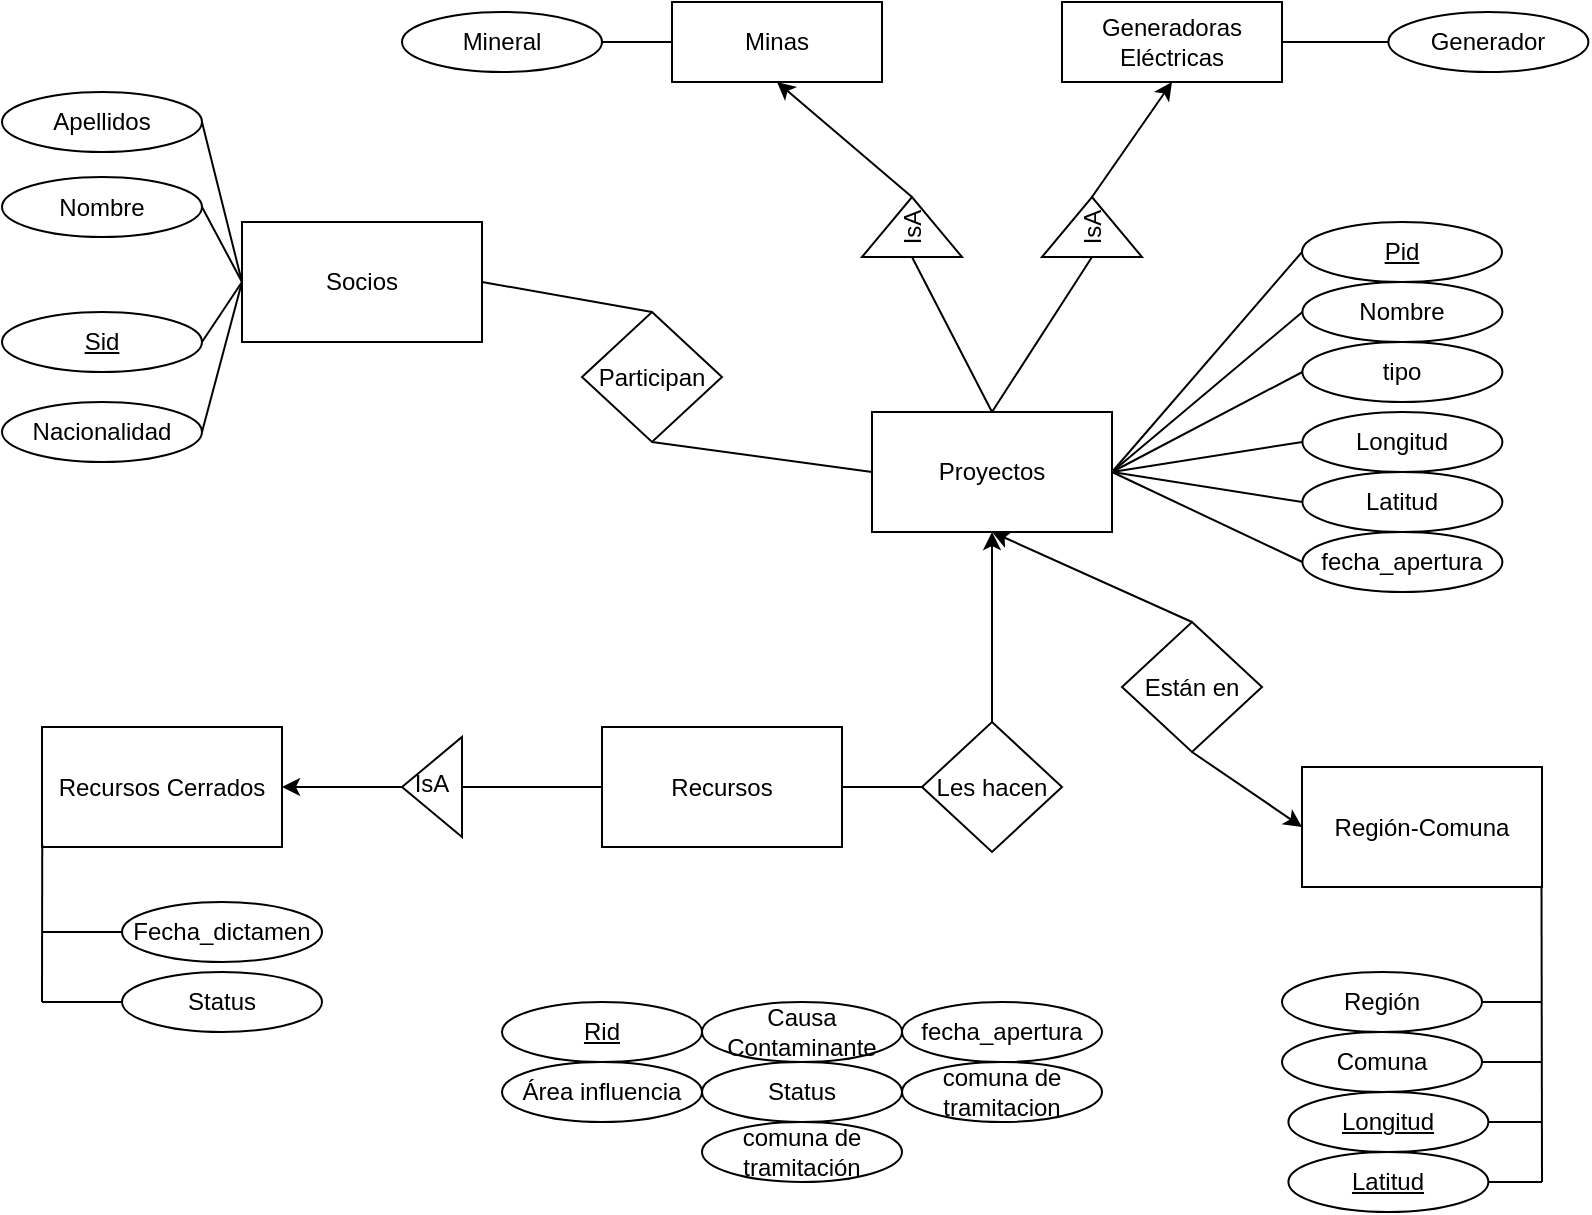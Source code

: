 <mxfile version="11.2.8" type="device" pages="1"><diagram id="NqNRr_wshmghNcKNnlrF" name="Page-1"><mxGraphModel dx="133" dy="131" grid="1" gridSize="10" guides="1" tooltips="1" connect="1" arrows="1" fold="1" page="1" pageScale="1" pageWidth="827" pageHeight="1169" math="0" shadow="0"><root><mxCell id="0"/><mxCell id="1" parent="0"/><mxCell id="XnEwrChghbCDKJ8Ypc3v-1" value="Socios" style="rounded=0;whiteSpace=wrap;html=1;" vertex="1" parent="1"><mxGeometry x="120" y="130" width="120" height="60" as="geometry"/></mxCell><mxCell id="XnEwrChghbCDKJ8Ypc3v-2" value="&lt;u&gt;Sid&lt;/u&gt;" style="ellipse;whiteSpace=wrap;html=1;" vertex="1" parent="1"><mxGeometry y="175" width="100" height="30" as="geometry"/></mxCell><mxCell id="XnEwrChghbCDKJ8Ypc3v-3" value="Nombre" style="ellipse;whiteSpace=wrap;html=1;" vertex="1" parent="1"><mxGeometry y="107.5" width="100" height="30" as="geometry"/></mxCell><mxCell id="XnEwrChghbCDKJ8Ypc3v-4" value="Apellidos" style="ellipse;whiteSpace=wrap;html=1;" vertex="1" parent="1"><mxGeometry y="65" width="100" height="30" as="geometry"/></mxCell><mxCell id="XnEwrChghbCDKJ8Ypc3v-5" value="Nacionalidad" style="ellipse;whiteSpace=wrap;html=1;" vertex="1" parent="1"><mxGeometry y="220" width="100" height="30" as="geometry"/></mxCell><mxCell id="XnEwrChghbCDKJ8Ypc3v-6" value="Participan" style="rhombus;whiteSpace=wrap;html=1;" vertex="1" parent="1"><mxGeometry x="290" y="175" width="70" height="65" as="geometry"/></mxCell><mxCell id="XnEwrChghbCDKJ8Ypc3v-7" value="Proyectos" style="rounded=0;whiteSpace=wrap;html=1;" vertex="1" parent="1"><mxGeometry x="435" y="225" width="120" height="60" as="geometry"/></mxCell><mxCell id="XnEwrChghbCDKJ8Ypc3v-8" value="IsA" style="triangle;whiteSpace=wrap;html=1;rotation=-90;" vertex="1" parent="1"><mxGeometry x="440" y="107.5" width="30" height="50" as="geometry"/></mxCell><mxCell id="XnEwrChghbCDKJ8Ypc3v-9" value="IsA" style="triangle;whiteSpace=wrap;html=1;rotation=-90;" vertex="1" parent="1"><mxGeometry x="530" y="107.5" width="30" height="50" as="geometry"/></mxCell><mxCell id="XnEwrChghbCDKJ8Ypc3v-10" value="Minas" style="rounded=0;whiteSpace=wrap;html=1;" vertex="1" parent="1"><mxGeometry x="335" y="20" width="105" height="40" as="geometry"/></mxCell><mxCell id="XnEwrChghbCDKJ8Ypc3v-11" value="Generadoras Eléctricas" style="rounded=0;whiteSpace=wrap;html=1;" vertex="1" parent="1"><mxGeometry x="530" y="20" width="110" height="40" as="geometry"/></mxCell><mxCell id="XnEwrChghbCDKJ8Ypc3v-12" value="Mineral" style="ellipse;whiteSpace=wrap;html=1;" vertex="1" parent="1"><mxGeometry x="200" y="25" width="100" height="30" as="geometry"/></mxCell><mxCell id="XnEwrChghbCDKJ8Ypc3v-14" value="Generador" style="ellipse;whiteSpace=wrap;html=1;" vertex="1" parent="1"><mxGeometry x="693.2" y="25" width="100" height="30" as="geometry"/></mxCell><mxCell id="XnEwrChghbCDKJ8Ypc3v-15" value="&lt;u&gt;Pid&lt;/u&gt;" style="ellipse;whiteSpace=wrap;html=1;" vertex="1" parent="1"><mxGeometry x="650" y="130" width="100" height="30" as="geometry"/></mxCell><mxCell id="XnEwrChghbCDKJ8Ypc3v-17" value="Nombre" style="ellipse;whiteSpace=wrap;html=1;" vertex="1" parent="1"><mxGeometry x="650.2" y="160" width="100" height="30" as="geometry"/></mxCell><mxCell id="XnEwrChghbCDKJ8Ypc3v-18" value="tipo" style="ellipse;whiteSpace=wrap;html=1;" vertex="1" parent="1"><mxGeometry x="650.2" y="190" width="100" height="30" as="geometry"/></mxCell><mxCell id="XnEwrChghbCDKJ8Ypc3v-19" value="Longitud" style="ellipse;whiteSpace=wrap;html=1;" vertex="1" parent="1"><mxGeometry x="650.2" y="225" width="100" height="30" as="geometry"/></mxCell><mxCell id="XnEwrChghbCDKJ8Ypc3v-20" value="Latitud" style="ellipse;whiteSpace=wrap;html=1;" vertex="1" parent="1"><mxGeometry x="650.2" y="255" width="100" height="30" as="geometry"/></mxCell><mxCell id="XnEwrChghbCDKJ8Ypc3v-21" value="fecha_apertura" style="ellipse;whiteSpace=wrap;html=1;" vertex="1" parent="1"><mxGeometry x="650.2" y="285" width="100" height="30" as="geometry"/></mxCell><mxCell id="XnEwrChghbCDKJ8Ypc3v-23" value="Les hacen" style="rhombus;whiteSpace=wrap;html=1;" vertex="1" parent="1"><mxGeometry x="460" y="380" width="70" height="65" as="geometry"/></mxCell><mxCell id="XnEwrChghbCDKJ8Ypc3v-24" value="Recursos" style="rounded=0;whiteSpace=wrap;html=1;" vertex="1" parent="1"><mxGeometry x="300" y="382.5" width="120" height="60" as="geometry"/></mxCell><mxCell id="XnEwrChghbCDKJ8Ypc3v-26" value="Recursos Cerrados" style="rounded=0;whiteSpace=wrap;html=1;" vertex="1" parent="1"><mxGeometry x="20" y="382.5" width="120" height="60" as="geometry"/></mxCell><mxCell id="XnEwrChghbCDKJ8Ypc3v-27" value="Fecha_dictamen" style="ellipse;whiteSpace=wrap;html=1;" vertex="1" parent="1"><mxGeometry x="60" y="470" width="100" height="30" as="geometry"/></mxCell><mxCell id="XnEwrChghbCDKJ8Ypc3v-28" value="Status" style="ellipse;whiteSpace=wrap;html=1;" vertex="1" parent="1"><mxGeometry x="60" y="505" width="100" height="30" as="geometry"/></mxCell><mxCell id="XnEwrChghbCDKJ8Ypc3v-29" value="&lt;u&gt;Rid&lt;/u&gt;" style="ellipse;whiteSpace=wrap;html=1;" vertex="1" parent="1"><mxGeometry x="250" y="520" width="100" height="30" as="geometry"/></mxCell><mxCell id="XnEwrChghbCDKJ8Ypc3v-30" value="Causa Contaminante" style="ellipse;whiteSpace=wrap;html=1;" vertex="1" parent="1"><mxGeometry x="350" y="520" width="100" height="30" as="geometry"/></mxCell><mxCell id="XnEwrChghbCDKJ8Ypc3v-31" value="Área influencia" style="ellipse;whiteSpace=wrap;html=1;" vertex="1" parent="1"><mxGeometry x="250" y="550" width="100" height="30" as="geometry"/></mxCell><mxCell id="XnEwrChghbCDKJ8Ypc3v-32" value="Status" style="ellipse;whiteSpace=wrap;html=1;" vertex="1" parent="1"><mxGeometry x="350" y="550" width="100" height="30" as="geometry"/></mxCell><mxCell id="XnEwrChghbCDKJ8Ypc3v-33" value="fecha_apertura" style="ellipse;whiteSpace=wrap;html=1;" vertex="1" parent="1"><mxGeometry x="450" y="520" width="100" height="30" as="geometry"/></mxCell><mxCell id="XnEwrChghbCDKJ8Ypc3v-34" value="comuna de tramitacion" style="ellipse;whiteSpace=wrap;html=1;" vertex="1" parent="1"><mxGeometry x="450" y="550" width="100" height="30" as="geometry"/></mxCell><mxCell id="XnEwrChghbCDKJ8Ypc3v-35" value="comuna de tramitación" style="ellipse;whiteSpace=wrap;html=1;" vertex="1" parent="1"><mxGeometry x="350" y="580" width="100" height="30" as="geometry"/></mxCell><mxCell id="XnEwrChghbCDKJ8Ypc3v-37" value="Región-Comuna" style="rounded=0;whiteSpace=wrap;html=1;" vertex="1" parent="1"><mxGeometry x="650" y="402.5" width="120" height="60" as="geometry"/></mxCell><mxCell id="XnEwrChghbCDKJ8Ypc3v-39" value="Están en" style="rhombus;whiteSpace=wrap;html=1;" vertex="1" parent="1"><mxGeometry x="560" y="330" width="70" height="65" as="geometry"/></mxCell><mxCell id="XnEwrChghbCDKJ8Ypc3v-40" value="Región" style="ellipse;whiteSpace=wrap;html=1;" vertex="1" parent="1"><mxGeometry x="640" y="505" width="100" height="30" as="geometry"/></mxCell><mxCell id="XnEwrChghbCDKJ8Ypc3v-41" value="Comuna" style="ellipse;whiteSpace=wrap;html=1;" vertex="1" parent="1"><mxGeometry x="640" y="535" width="100" height="30" as="geometry"/></mxCell><mxCell id="XnEwrChghbCDKJ8Ypc3v-42" value="Longitud" style="ellipse;whiteSpace=wrap;html=1;fontStyle=4" vertex="1" parent="1"><mxGeometry x="643.2" y="565" width="100" height="30" as="geometry"/></mxCell><mxCell id="XnEwrChghbCDKJ8Ypc3v-43" value="Latitud" style="ellipse;whiteSpace=wrap;html=1;fontStyle=4" vertex="1" parent="1"><mxGeometry x="643.2" y="595" width="100" height="30" as="geometry"/></mxCell><mxCell id="XnEwrChghbCDKJ8Ypc3v-45" value="" style="endArrow=none;html=1;entryX=1;entryY=0.5;entryDx=0;entryDy=0;exitX=0.5;exitY=0;exitDx=0;exitDy=0;" edge="1" parent="1" source="XnEwrChghbCDKJ8Ypc3v-6" target="XnEwrChghbCDKJ8Ypc3v-1"><mxGeometry width="50" height="50" relative="1" as="geometry"><mxPoint x="240" y="310" as="sourcePoint"/><mxPoint x="290" y="260" as="targetPoint"/></mxGeometry></mxCell><mxCell id="XnEwrChghbCDKJ8Ypc3v-46" value="" style="endArrow=none;html=1;entryX=0.5;entryY=1;entryDx=0;entryDy=0;exitX=0;exitY=0.5;exitDx=0;exitDy=0;" edge="1" parent="1" source="XnEwrChghbCDKJ8Ypc3v-7" target="XnEwrChghbCDKJ8Ypc3v-6"><mxGeometry width="50" height="50" relative="1" as="geometry"><mxPoint x="300" y="232.5" as="sourcePoint"/><mxPoint x="250" y="170" as="targetPoint"/></mxGeometry></mxCell><mxCell id="XnEwrChghbCDKJ8Ypc3v-47" value="" style="endArrow=none;html=1;entryX=0;entryY=0.5;entryDx=0;entryDy=0;exitX=1;exitY=0.5;exitDx=0;exitDy=0;" edge="1" parent="1" source="XnEwrChghbCDKJ8Ypc3v-5" target="XnEwrChghbCDKJ8Ypc3v-1"><mxGeometry width="50" height="50" relative="1" as="geometry"><mxPoint x="160" y="320" as="sourcePoint"/><mxPoint x="210" y="270" as="targetPoint"/></mxGeometry></mxCell><mxCell id="XnEwrChghbCDKJ8Ypc3v-48" value="" style="endArrow=none;html=1;exitX=1;exitY=0.5;exitDx=0;exitDy=0;" edge="1" parent="1" source="XnEwrChghbCDKJ8Ypc3v-2"><mxGeometry width="50" height="50" relative="1" as="geometry"><mxPoint x="110" y="360" as="sourcePoint"/><mxPoint x="120" y="160" as="targetPoint"/></mxGeometry></mxCell><mxCell id="XnEwrChghbCDKJ8Ypc3v-49" value="" style="endArrow=none;html=1;exitX=1;exitY=0.5;exitDx=0;exitDy=0;" edge="1" parent="1" source="XnEwrChghbCDKJ8Ypc3v-3"><mxGeometry width="50" height="50" relative="1" as="geometry"><mxPoint x="110" y="350" as="sourcePoint"/><mxPoint x="120" y="160" as="targetPoint"/></mxGeometry></mxCell><mxCell id="XnEwrChghbCDKJ8Ypc3v-50" value="" style="endArrow=none;html=1;entryX=1;entryY=0.5;entryDx=0;entryDy=0;" edge="1" parent="1" target="XnEwrChghbCDKJ8Ypc3v-4"><mxGeometry width="50" height="50" relative="1" as="geometry"><mxPoint x="120" y="160" as="sourcePoint"/><mxPoint x="150" y="270" as="targetPoint"/></mxGeometry></mxCell><mxCell id="XnEwrChghbCDKJ8Ypc3v-52" value="" style="endArrow=classic;html=1;entryX=0.5;entryY=1;entryDx=0;entryDy=0;exitX=1;exitY=0.5;exitDx=0;exitDy=0;" edge="1" parent="1" source="XnEwrChghbCDKJ8Ypc3v-8" target="XnEwrChghbCDKJ8Ypc3v-10"><mxGeometry width="50" height="50" relative="1" as="geometry"><mxPoint x="390" y="370" as="sourcePoint"/><mxPoint x="440" y="320" as="targetPoint"/></mxGeometry></mxCell><mxCell id="XnEwrChghbCDKJ8Ypc3v-53" value="" style="endArrow=classic;html=1;entryX=0.5;entryY=1;entryDx=0;entryDy=0;exitX=1;exitY=0.5;exitDx=0;exitDy=0;" edge="1" parent="1" source="XnEwrChghbCDKJ8Ypc3v-9" target="XnEwrChghbCDKJ8Ypc3v-11"><mxGeometry width="50" height="50" relative="1" as="geometry"><mxPoint x="465" y="127.5" as="sourcePoint"/><mxPoint x="397.5" y="70" as="targetPoint"/></mxGeometry></mxCell><mxCell id="XnEwrChghbCDKJ8Ypc3v-54" value="" style="endArrow=none;html=1;entryX=0;entryY=0.5;entryDx=0;entryDy=0;exitX=1;exitY=0.5;exitDx=0;exitDy=0;" edge="1" parent="1" source="XnEwrChghbCDKJ8Ypc3v-12" target="XnEwrChghbCDKJ8Ypc3v-10"><mxGeometry width="50" height="50" relative="1" as="geometry"><mxPoint x="290" y="110" as="sourcePoint"/><mxPoint x="340" y="60" as="targetPoint"/></mxGeometry></mxCell><mxCell id="XnEwrChghbCDKJ8Ypc3v-55" value="" style="endArrow=none;html=1;entryX=0;entryY=0.5;entryDx=0;entryDy=0;exitX=1;exitY=0.5;exitDx=0;exitDy=0;" edge="1" parent="1" source="XnEwrChghbCDKJ8Ypc3v-11" target="XnEwrChghbCDKJ8Ypc3v-14"><mxGeometry width="50" height="50" relative="1" as="geometry"><mxPoint x="320" y="350" as="sourcePoint"/><mxPoint x="370" y="300" as="targetPoint"/></mxGeometry></mxCell><mxCell id="XnEwrChghbCDKJ8Ypc3v-56" value="" style="endArrow=none;html=1;entryX=0;entryY=0.5;entryDx=0;entryDy=0;exitX=0.5;exitY=0;exitDx=0;exitDy=0;" edge="1" parent="1" source="XnEwrChghbCDKJ8Ypc3v-7" target="XnEwrChghbCDKJ8Ypc3v-8"><mxGeometry width="50" height="50" relative="1" as="geometry"><mxPoint x="310" y="340" as="sourcePoint"/><mxPoint x="360" y="290" as="targetPoint"/></mxGeometry></mxCell><mxCell id="XnEwrChghbCDKJ8Ypc3v-57" value="" style="endArrow=none;html=1;entryX=0;entryY=0.5;entryDx=0;entryDy=0;exitX=0.5;exitY=0;exitDx=0;exitDy=0;" edge="1" parent="1" source="XnEwrChghbCDKJ8Ypc3v-7" target="XnEwrChghbCDKJ8Ypc3v-9"><mxGeometry width="50" height="50" relative="1" as="geometry"><mxPoint x="320" y="350" as="sourcePoint"/><mxPoint x="370" y="300" as="targetPoint"/></mxGeometry></mxCell><mxCell id="XnEwrChghbCDKJ8Ypc3v-58" value="" style="endArrow=none;html=1;entryX=0;entryY=0.5;entryDx=0;entryDy=0;exitX=1;exitY=0.5;exitDx=0;exitDy=0;" edge="1" parent="1" source="XnEwrChghbCDKJ8Ypc3v-7" target="XnEwrChghbCDKJ8Ypc3v-15"><mxGeometry width="50" height="50" relative="1" as="geometry"><mxPoint x="570" y="280" as="sourcePoint"/><mxPoint x="620" y="230" as="targetPoint"/></mxGeometry></mxCell><mxCell id="XnEwrChghbCDKJ8Ypc3v-59" value="" style="endArrow=none;html=1;entryX=0;entryY=0.5;entryDx=0;entryDy=0;exitX=1;exitY=0.5;exitDx=0;exitDy=0;" edge="1" parent="1" source="XnEwrChghbCDKJ8Ypc3v-7" target="XnEwrChghbCDKJ8Ypc3v-17"><mxGeometry width="50" height="50" relative="1" as="geometry"><mxPoint x="565" y="265" as="sourcePoint"/><mxPoint x="660" y="155" as="targetPoint"/></mxGeometry></mxCell><mxCell id="XnEwrChghbCDKJ8Ypc3v-60" value="" style="endArrow=none;html=1;entryX=0;entryY=0.5;entryDx=0;entryDy=0;exitX=1;exitY=0.5;exitDx=0;exitDy=0;" edge="1" parent="1" source="XnEwrChghbCDKJ8Ypc3v-7" target="XnEwrChghbCDKJ8Ypc3v-18"><mxGeometry width="50" height="50" relative="1" as="geometry"><mxPoint x="565" y="265" as="sourcePoint"/><mxPoint x="660.2" y="185" as="targetPoint"/></mxGeometry></mxCell><mxCell id="XnEwrChghbCDKJ8Ypc3v-61" value="" style="endArrow=none;html=1;entryX=0;entryY=0.5;entryDx=0;entryDy=0;exitX=1;exitY=0.5;exitDx=0;exitDy=0;" edge="1" parent="1" source="XnEwrChghbCDKJ8Ypc3v-7" target="XnEwrChghbCDKJ8Ypc3v-19"><mxGeometry width="50" height="50" relative="1" as="geometry"><mxPoint x="560" y="260" as="sourcePoint"/><mxPoint x="660.2" y="215" as="targetPoint"/></mxGeometry></mxCell><mxCell id="XnEwrChghbCDKJ8Ypc3v-62" value="" style="endArrow=none;html=1;entryX=0;entryY=0.5;entryDx=0;entryDy=0;exitX=1;exitY=0.5;exitDx=0;exitDy=0;" edge="1" parent="1" source="XnEwrChghbCDKJ8Ypc3v-7" target="XnEwrChghbCDKJ8Ypc3v-20"><mxGeometry width="50" height="50" relative="1" as="geometry"><mxPoint x="565" y="265" as="sourcePoint"/><mxPoint x="660.2" y="250" as="targetPoint"/></mxGeometry></mxCell><mxCell id="XnEwrChghbCDKJ8Ypc3v-63" value="" style="endArrow=none;html=1;entryX=0;entryY=0.5;entryDx=0;entryDy=0;exitX=1;exitY=0.5;exitDx=0;exitDy=0;" edge="1" parent="1" source="XnEwrChghbCDKJ8Ypc3v-7" target="XnEwrChghbCDKJ8Ypc3v-21"><mxGeometry width="50" height="50" relative="1" as="geometry"><mxPoint x="565" y="265" as="sourcePoint"/><mxPoint x="660.2" y="280" as="targetPoint"/></mxGeometry></mxCell><mxCell id="XnEwrChghbCDKJ8Ypc3v-64" value="" style="endArrow=classic;html=1;entryX=0.5;entryY=1;entryDx=0;entryDy=0;exitX=0.5;exitY=0;exitDx=0;exitDy=0;" edge="1" parent="1" source="XnEwrChghbCDKJ8Ypc3v-23" target="XnEwrChghbCDKJ8Ypc3v-7"><mxGeometry width="50" height="50" relative="1" as="geometry"><mxPoint x="470" y="370" as="sourcePoint"/><mxPoint x="520" y="320" as="targetPoint"/></mxGeometry></mxCell><mxCell id="XnEwrChghbCDKJ8Ypc3v-65" value="" style="endArrow=none;html=1;entryX=0;entryY=0.5;entryDx=0;entryDy=0;exitX=1;exitY=0.5;exitDx=0;exitDy=0;" edge="1" parent="1" source="XnEwrChghbCDKJ8Ypc3v-24" target="XnEwrChghbCDKJ8Ypc3v-23"><mxGeometry width="50" height="50" relative="1" as="geometry"><mxPoint x="310" y="340" as="sourcePoint"/><mxPoint x="360" y="290" as="targetPoint"/></mxGeometry></mxCell><mxCell id="XnEwrChghbCDKJ8Ypc3v-66" value="" style="endArrow=none;html=1;entryX=0.001;entryY=0.976;entryDx=0;entryDy=0;entryPerimeter=0;" edge="1" parent="1" target="XnEwrChghbCDKJ8Ypc3v-26"><mxGeometry width="50" height="50" relative="1" as="geometry"><mxPoint x="20" y="520" as="sourcePoint"/><mxPoint x="60" y="460" as="targetPoint"/></mxGeometry></mxCell><mxCell id="XnEwrChghbCDKJ8Ypc3v-68" value="" style="endArrow=none;html=1;entryX=0;entryY=0.5;entryDx=0;entryDy=0;" edge="1" parent="1" target="XnEwrChghbCDKJ8Ypc3v-28"><mxGeometry width="50" height="50" relative="1" as="geometry"><mxPoint x="20" y="520.0" as="sourcePoint"/><mxPoint x="40" y="520" as="targetPoint"/></mxGeometry></mxCell><mxCell id="XnEwrChghbCDKJ8Ypc3v-69" value="" style="endArrow=none;html=1;entryX=0;entryY=0.5;entryDx=0;entryDy=0;" edge="1" parent="1" target="XnEwrChghbCDKJ8Ypc3v-27"><mxGeometry width="50" height="50" relative="1" as="geometry"><mxPoint x="20" y="485" as="sourcePoint"/><mxPoint x="65.0" y="490.0" as="targetPoint"/></mxGeometry></mxCell><mxCell id="XnEwrChghbCDKJ8Ypc3v-72" value="" style="triangle;whiteSpace=wrap;html=1;rotation=-180;" vertex="1" parent="1"><mxGeometry x="200" y="387.5" width="30" height="50" as="geometry"/></mxCell><mxCell id="XnEwrChghbCDKJ8Ypc3v-73" value="IsA" style="text;html=1;strokeColor=none;fillColor=none;align=center;verticalAlign=middle;whiteSpace=wrap;rounded=0;" vertex="1" parent="1"><mxGeometry x="205" y="407" width="20" height="8" as="geometry"/></mxCell><mxCell id="XnEwrChghbCDKJ8Ypc3v-74" value="" style="endArrow=none;html=1;entryX=0;entryY=0.5;entryDx=0;entryDy=0;exitX=0;exitY=0.5;exitDx=0;exitDy=0;" edge="1" parent="1" source="XnEwrChghbCDKJ8Ypc3v-72" target="XnEwrChghbCDKJ8Ypc3v-24"><mxGeometry width="50" height="50" relative="1" as="geometry"><mxPoint x="240" y="440" as="sourcePoint"/><mxPoint x="290" y="390" as="targetPoint"/></mxGeometry></mxCell><mxCell id="XnEwrChghbCDKJ8Ypc3v-75" value="" style="endArrow=classic;html=1;entryX=1;entryY=0.5;entryDx=0;entryDy=0;exitX=1;exitY=0.5;exitDx=0;exitDy=0;" edge="1" parent="1" source="XnEwrChghbCDKJ8Ypc3v-72" target="XnEwrChghbCDKJ8Ypc3v-26"><mxGeometry width="50" height="50" relative="1" as="geometry"><mxPoint x="130" y="700" as="sourcePoint"/><mxPoint x="180" y="650" as="targetPoint"/></mxGeometry></mxCell><mxCell id="XnEwrChghbCDKJ8Ypc3v-76" value="" style="endArrow=classic;html=1;entryX=0.5;entryY=1;entryDx=0;entryDy=0;exitX=0.5;exitY=0;exitDx=0;exitDy=0;" edge="1" parent="1" source="XnEwrChghbCDKJ8Ypc3v-39" target="XnEwrChghbCDKJ8Ypc3v-7"><mxGeometry width="50" height="50" relative="1" as="geometry"><mxPoint x="540" y="340" as="sourcePoint"/><mxPoint x="590" y="290" as="targetPoint"/></mxGeometry></mxCell><mxCell id="XnEwrChghbCDKJ8Ypc3v-77" value="" style="endArrow=classic;html=1;entryX=0;entryY=0.5;entryDx=0;entryDy=0;exitX=0.5;exitY=1;exitDx=0;exitDy=0;" edge="1" parent="1" source="XnEwrChghbCDKJ8Ypc3v-39" target="XnEwrChghbCDKJ8Ypc3v-37"><mxGeometry width="50" height="50" relative="1" as="geometry"><mxPoint x="570" y="490" as="sourcePoint"/><mxPoint x="620" y="440" as="targetPoint"/></mxGeometry></mxCell><mxCell id="XnEwrChghbCDKJ8Ypc3v-78" value="" style="endArrow=none;html=1;entryX=0.998;entryY=1.004;entryDx=0;entryDy=0;entryPerimeter=0;" edge="1" parent="1" target="XnEwrChghbCDKJ8Ypc3v-37"><mxGeometry width="50" height="50" relative="1" as="geometry"><mxPoint x="770" y="610" as="sourcePoint"/><mxPoint x="771" y="470" as="targetPoint"/></mxGeometry></mxCell><mxCell id="XnEwrChghbCDKJ8Ypc3v-79" value="" style="endArrow=none;html=1;exitX=1;exitY=0.5;exitDx=0;exitDy=0;" edge="1" parent="1" source="XnEwrChghbCDKJ8Ypc3v-43"><mxGeometry width="50" height="50" relative="1" as="geometry"><mxPoint x="750" y="610" as="sourcePoint"/><mxPoint x="770" y="610" as="targetPoint"/></mxGeometry></mxCell><mxCell id="XnEwrChghbCDKJ8Ypc3v-80" value="" style="endArrow=none;html=1;exitX=1;exitY=0.5;exitDx=0;exitDy=0;" edge="1" parent="1"><mxGeometry width="50" height="50" relative="1" as="geometry"><mxPoint x="743.2" y="580" as="sourcePoint"/><mxPoint x="770" y="580" as="targetPoint"/></mxGeometry></mxCell><mxCell id="XnEwrChghbCDKJ8Ypc3v-81" value="" style="endArrow=none;html=1;exitX=1;exitY=0.5;exitDx=0;exitDy=0;" edge="1" parent="1" source="XnEwrChghbCDKJ8Ypc3v-41"><mxGeometry width="50" height="50" relative="1" as="geometry"><mxPoint x="743.2" y="550" as="sourcePoint"/><mxPoint x="770" y="550" as="targetPoint"/></mxGeometry></mxCell><mxCell id="XnEwrChghbCDKJ8Ypc3v-82" value="" style="endArrow=none;html=1;exitX=1;exitY=0.5;exitDx=0;exitDy=0;" edge="1" parent="1"><mxGeometry width="50" height="50" relative="1" as="geometry"><mxPoint x="740.0" y="520" as="sourcePoint"/><mxPoint x="770" y="520" as="targetPoint"/></mxGeometry></mxCell></root></mxGraphModel></diagram></mxfile>